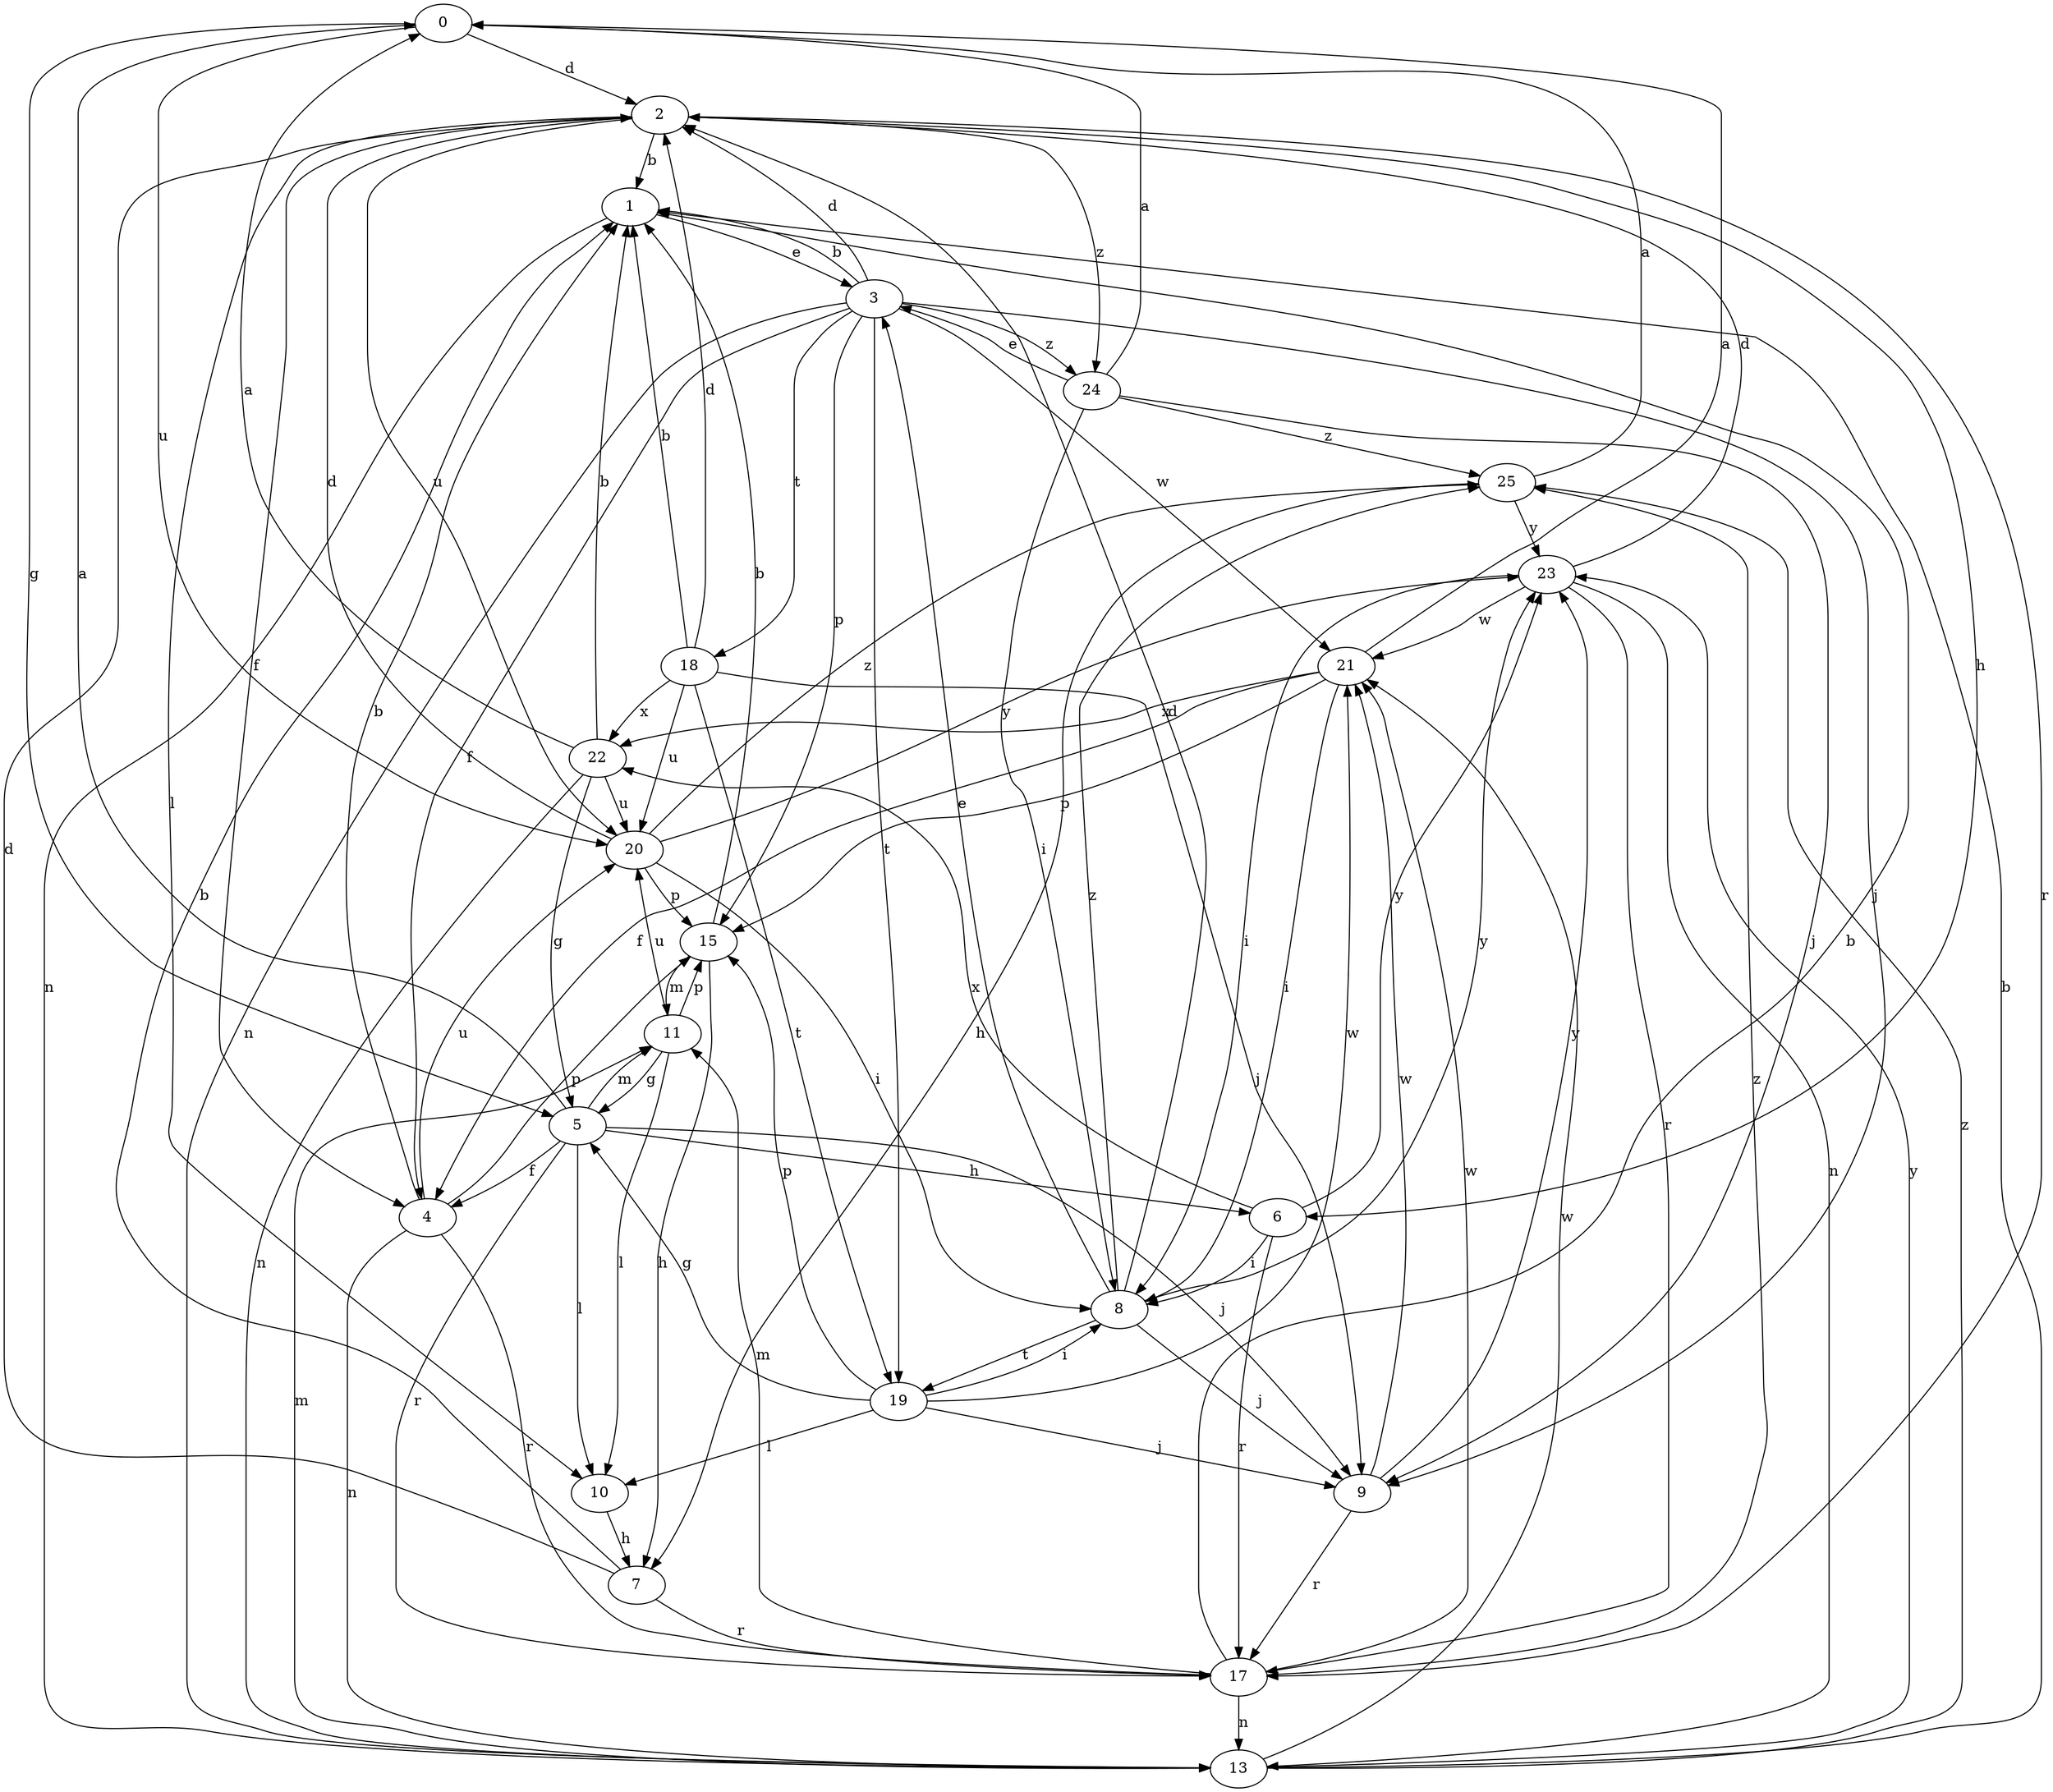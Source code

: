 strict digraph  {
0;
1;
2;
3;
4;
5;
6;
7;
8;
9;
10;
11;
13;
15;
17;
18;
19;
20;
21;
22;
23;
24;
25;
0 -> 2  [label=d];
0 -> 5  [label=g];
0 -> 20  [label=u];
1 -> 3  [label=e];
1 -> 13  [label=n];
2 -> 1  [label=b];
2 -> 4  [label=f];
2 -> 6  [label=h];
2 -> 10  [label=l];
2 -> 17  [label=r];
2 -> 20  [label=u];
2 -> 24  [label=z];
3 -> 1  [label=b];
3 -> 2  [label=d];
3 -> 4  [label=f];
3 -> 9  [label=j];
3 -> 13  [label=n];
3 -> 15  [label=p];
3 -> 18  [label=t];
3 -> 19  [label=t];
3 -> 21  [label=w];
3 -> 24  [label=z];
4 -> 1  [label=b];
4 -> 13  [label=n];
4 -> 15  [label=p];
4 -> 17  [label=r];
4 -> 20  [label=u];
5 -> 0  [label=a];
5 -> 4  [label=f];
5 -> 6  [label=h];
5 -> 9  [label=j];
5 -> 10  [label=l];
5 -> 11  [label=m];
5 -> 17  [label=r];
6 -> 8  [label=i];
6 -> 17  [label=r];
6 -> 22  [label=x];
6 -> 23  [label=y];
7 -> 1  [label=b];
7 -> 2  [label=d];
7 -> 17  [label=r];
8 -> 2  [label=d];
8 -> 3  [label=e];
8 -> 9  [label=j];
8 -> 19  [label=t];
8 -> 23  [label=y];
8 -> 25  [label=z];
9 -> 17  [label=r];
9 -> 21  [label=w];
9 -> 23  [label=y];
10 -> 7  [label=h];
11 -> 5  [label=g];
11 -> 10  [label=l];
11 -> 15  [label=p];
11 -> 20  [label=u];
13 -> 1  [label=b];
13 -> 11  [label=m];
13 -> 21  [label=w];
13 -> 23  [label=y];
13 -> 25  [label=z];
15 -> 1  [label=b];
15 -> 7  [label=h];
15 -> 11  [label=m];
17 -> 1  [label=b];
17 -> 11  [label=m];
17 -> 13  [label=n];
17 -> 21  [label=w];
17 -> 25  [label=z];
18 -> 1  [label=b];
18 -> 2  [label=d];
18 -> 9  [label=j];
18 -> 19  [label=t];
18 -> 20  [label=u];
18 -> 22  [label=x];
19 -> 5  [label=g];
19 -> 8  [label=i];
19 -> 9  [label=j];
19 -> 10  [label=l];
19 -> 15  [label=p];
19 -> 21  [label=w];
20 -> 2  [label=d];
20 -> 8  [label=i];
20 -> 15  [label=p];
20 -> 23  [label=y];
20 -> 25  [label=z];
21 -> 0  [label=a];
21 -> 4  [label=f];
21 -> 8  [label=i];
21 -> 15  [label=p];
21 -> 22  [label=x];
22 -> 0  [label=a];
22 -> 1  [label=b];
22 -> 5  [label=g];
22 -> 13  [label=n];
22 -> 20  [label=u];
23 -> 2  [label=d];
23 -> 8  [label=i];
23 -> 13  [label=n];
23 -> 17  [label=r];
23 -> 21  [label=w];
24 -> 0  [label=a];
24 -> 3  [label=e];
24 -> 8  [label=i];
24 -> 9  [label=j];
24 -> 25  [label=z];
25 -> 0  [label=a];
25 -> 7  [label=h];
25 -> 23  [label=y];
}
